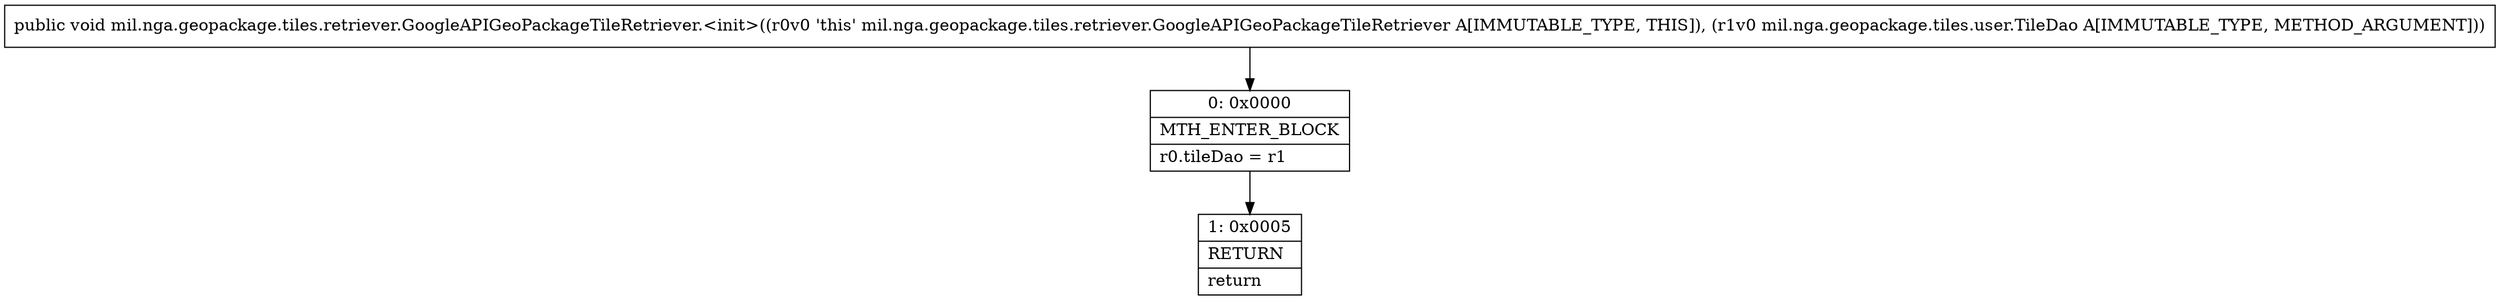 digraph "CFG formil.nga.geopackage.tiles.retriever.GoogleAPIGeoPackageTileRetriever.\<init\>(Lmil\/nga\/geopackage\/tiles\/user\/TileDao;)V" {
Node_0 [shape=record,label="{0\:\ 0x0000|MTH_ENTER_BLOCK\l|r0.tileDao = r1\l}"];
Node_1 [shape=record,label="{1\:\ 0x0005|RETURN\l|return\l}"];
MethodNode[shape=record,label="{public void mil.nga.geopackage.tiles.retriever.GoogleAPIGeoPackageTileRetriever.\<init\>((r0v0 'this' mil.nga.geopackage.tiles.retriever.GoogleAPIGeoPackageTileRetriever A[IMMUTABLE_TYPE, THIS]), (r1v0 mil.nga.geopackage.tiles.user.TileDao A[IMMUTABLE_TYPE, METHOD_ARGUMENT])) }"];
MethodNode -> Node_0;
Node_0 -> Node_1;
}


